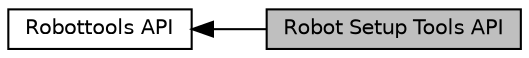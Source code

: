 digraph "Robot Setup Tools API"
{
  edge [fontname="Helvetica",fontsize="10",labelfontname="Helvetica",labelfontsize="10"];
  node [fontname="Helvetica",fontsize="10",shape=record];
  rankdir=LR;
  Node0 [label="Robot Setup Tools API",height=0.2,width=0.4,color="black", fillcolor="grey75", style="filled", fontcolor="black"];
  Node1 [label="Robottools API",height=0.2,width=0.4,color="black", fillcolor="white", style="filled",URL="$group__robottools.html",tooltip="API for gathering track information and handling of car setups. "];
  Node1->Node0 [shape=plaintext, dir="back", style="solid"];
}
